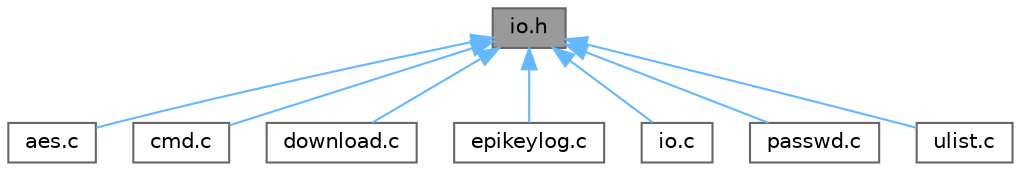 digraph "io.h"
{
 // INTERACTIVE_SVG=YES
 // LATEX_PDF_SIZE
  bgcolor="transparent";
  edge [fontname=Helvetica,fontsize=10,labelfontname=Helvetica,labelfontsize=10];
  node [fontname=Helvetica,fontsize=10,shape=box,height=0.2,width=0.4];
  Node1 [id="Node000001",label="io.h",height=0.2,width=0.4,color="gray40", fillcolor="grey60", style="filled", fontcolor="black",tooltip=" "];
  Node1 -> Node2 [id="edge1_Node000001_Node000002",dir="back",color="steelblue1",style="solid",tooltip=" "];
  Node2 [id="Node000002",label="aes.c",height=0.2,width=0.4,color="grey40", fillcolor="white", style="filled",URL="$dd/d34/aes_8c.html",tooltip=" "];
  Node1 -> Node3 [id="edge2_Node000001_Node000003",dir="back",color="steelblue1",style="solid",tooltip=" "];
  Node3 [id="Node000003",label="cmd.c",height=0.2,width=0.4,color="grey40", fillcolor="white", style="filled",URL="$da/d32/cmd_8c.html",tooltip=" "];
  Node1 -> Node4 [id="edge3_Node000001_Node000004",dir="back",color="steelblue1",style="solid",tooltip=" "];
  Node4 [id="Node000004",label="download.c",height=0.2,width=0.4,color="grey40", fillcolor="white", style="filled",URL="$df/d82/download_8c.html",tooltip=" "];
  Node1 -> Node5 [id="edge4_Node000001_Node000005",dir="back",color="steelblue1",style="solid",tooltip=" "];
  Node5 [id="Node000005",label="epikeylog.c",height=0.2,width=0.4,color="grey40", fillcolor="white", style="filled",URL="$d9/dea/epikeylog_8c.html",tooltip=" "];
  Node1 -> Node6 [id="edge5_Node000001_Node000006",dir="back",color="steelblue1",style="solid",tooltip=" "];
  Node6 [id="Node000006",label="io.c",height=0.2,width=0.4,color="grey40", fillcolor="white", style="filled",URL="$df/d0a/io_8c.html",tooltip=" "];
  Node1 -> Node7 [id="edge6_Node000001_Node000007",dir="back",color="steelblue1",style="solid",tooltip=" "];
  Node7 [id="Node000007",label="passwd.c",height=0.2,width=0.4,color="grey40", fillcolor="white", style="filled",URL="$de/d9a/passwd_8c.html",tooltip=" "];
  Node1 -> Node8 [id="edge7_Node000001_Node000008",dir="back",color="steelblue1",style="solid",tooltip=" "];
  Node8 [id="Node000008",label="ulist.c",height=0.2,width=0.4,color="grey40", fillcolor="white", style="filled",URL="$de/d0a/ulist_8c.html",tooltip=" "];
}
